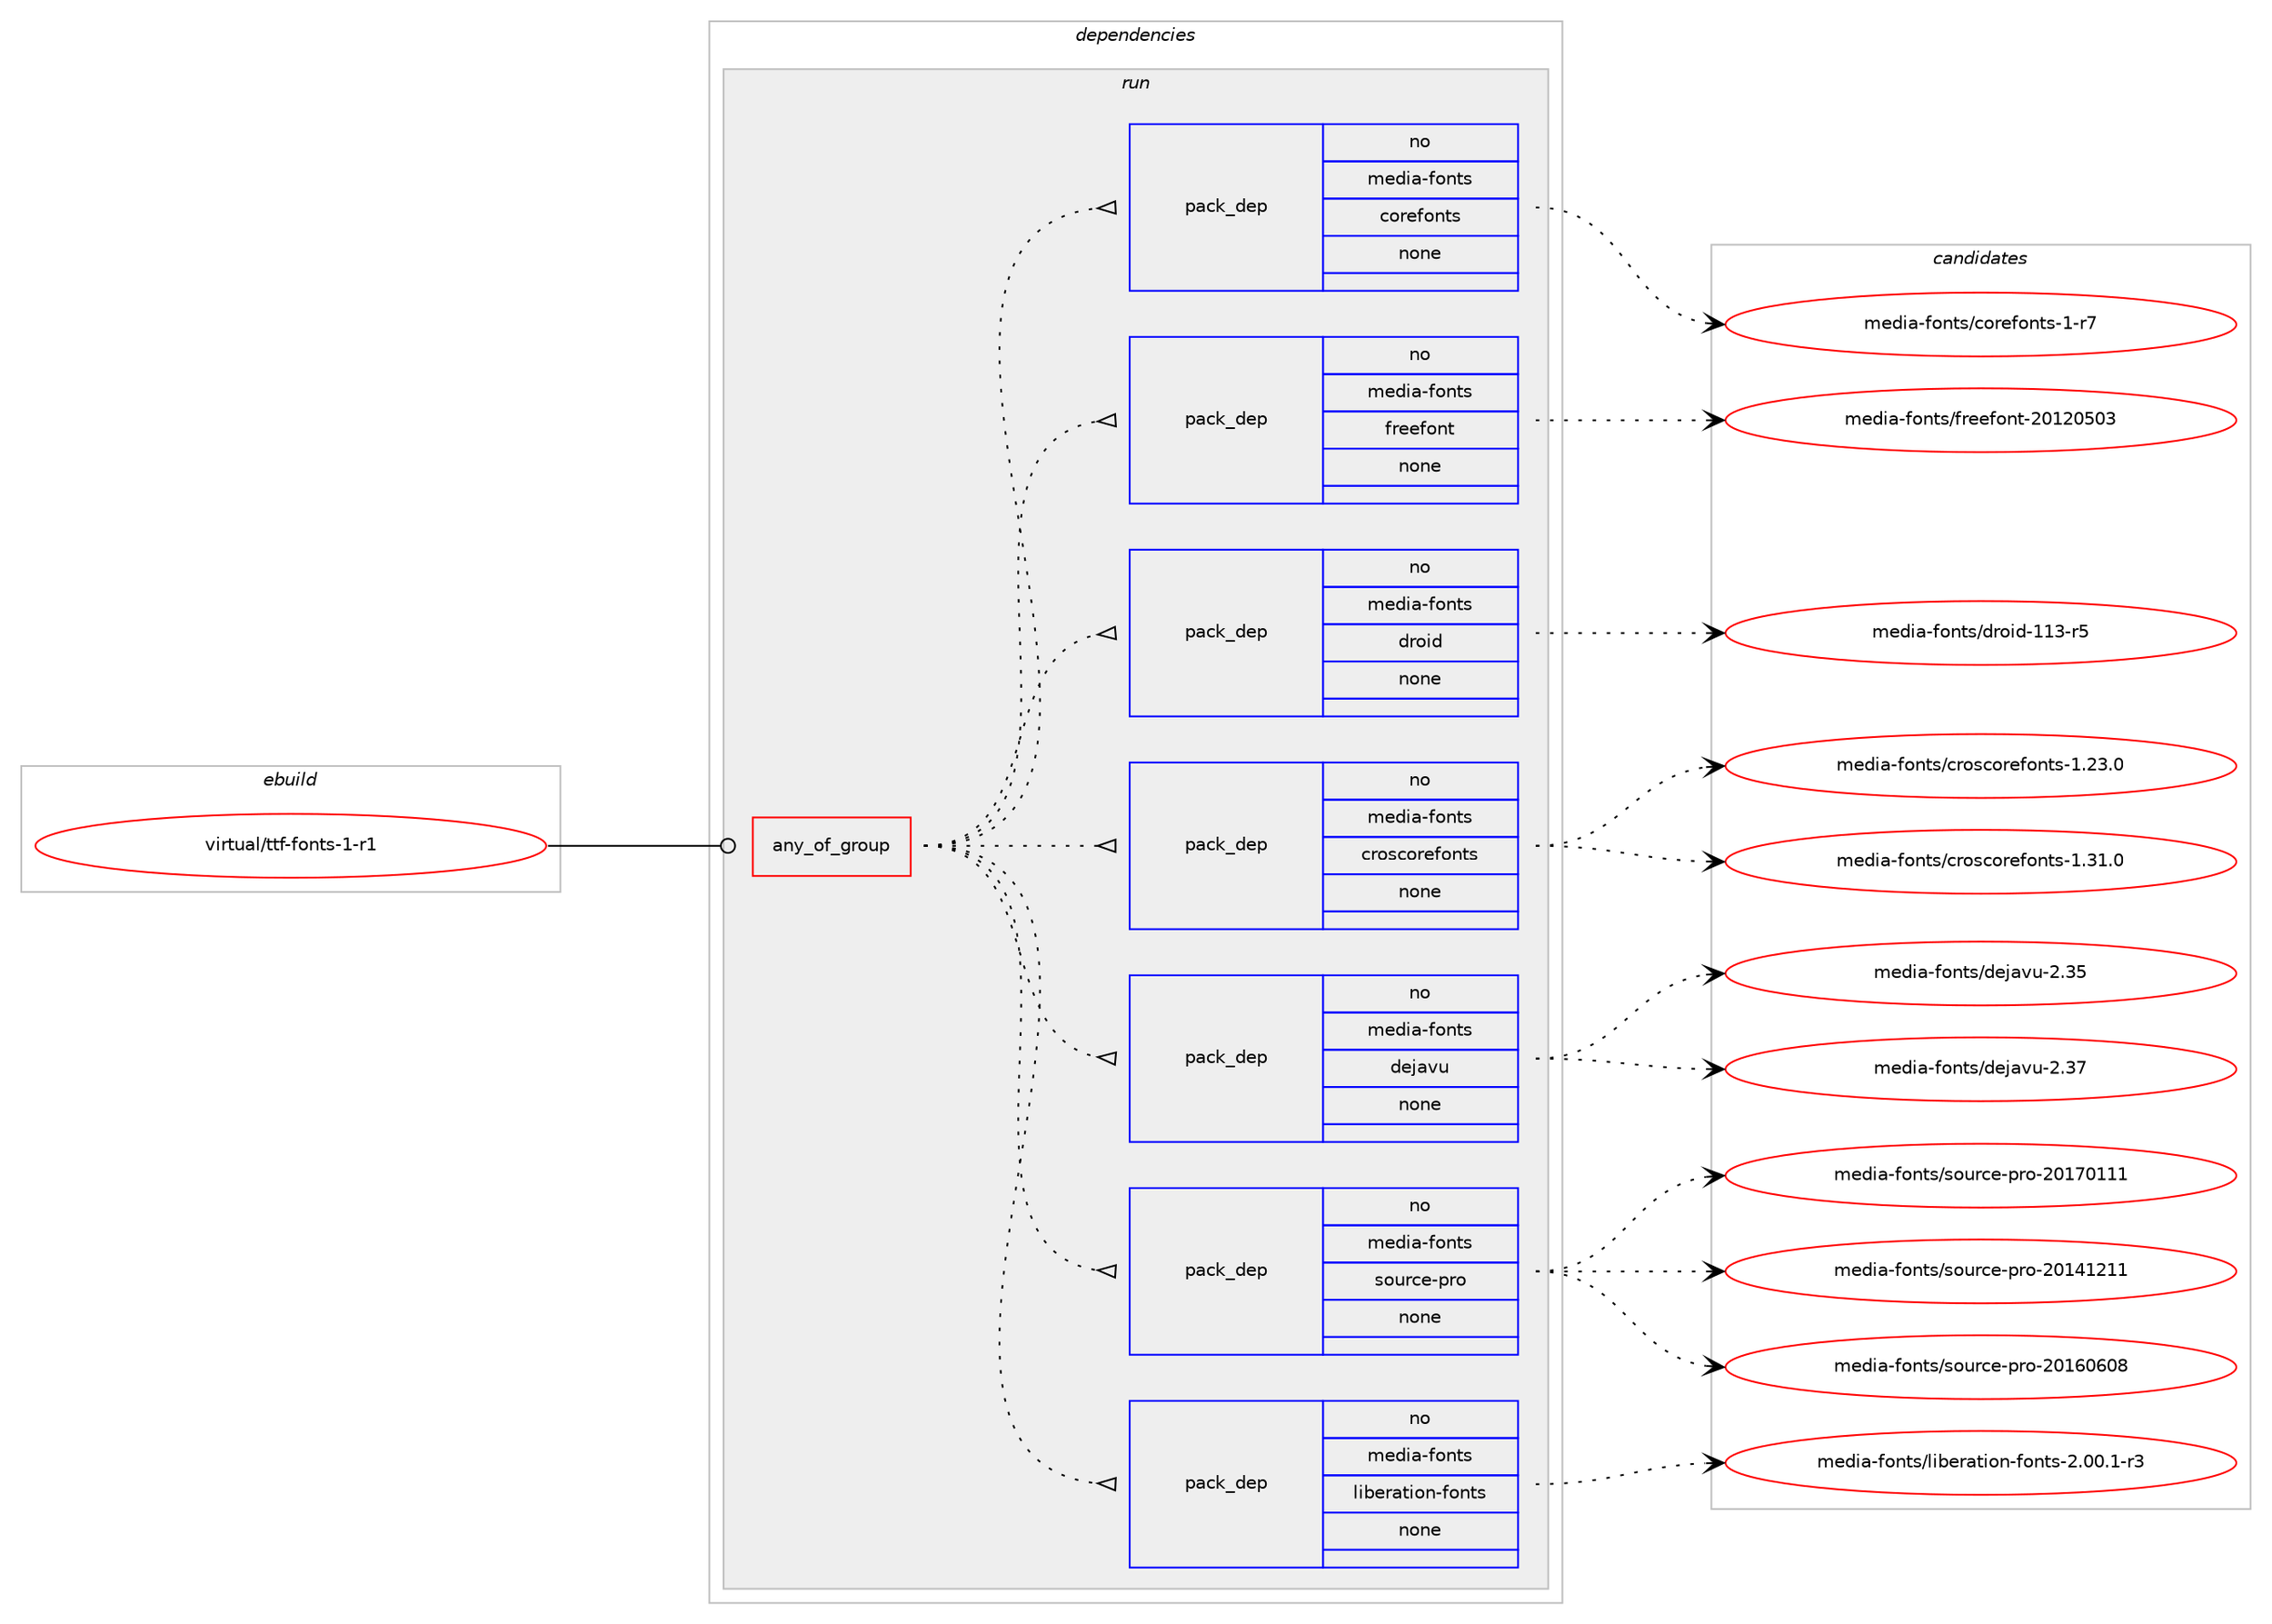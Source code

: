 digraph prolog {

# *************
# Graph options
# *************

newrank=true;
concentrate=true;
compound=true;
graph [rankdir=LR,fontname=Helvetica,fontsize=10,ranksep=1.5];#, ranksep=2.5, nodesep=0.2];
edge  [arrowhead=vee];
node  [fontname=Helvetica,fontsize=10];

# **********
# The ebuild
# **********

subgraph cluster_leftcol {
color=gray;
rank=same;
label=<<i>ebuild</i>>;
id [label="virtual/ttf-fonts-1-r1", color=red, width=4, href="../virtual/ttf-fonts-1-r1.svg"];
}

# ****************
# The dependencies
# ****************

subgraph cluster_midcol {
color=gray;
label=<<i>dependencies</i>>;
subgraph cluster_compile {
fillcolor="#eeeeee";
style=filled;
label=<<i>compile</i>>;
}
subgraph cluster_compileandrun {
fillcolor="#eeeeee";
style=filled;
label=<<i>compile and run</i>>;
}
subgraph cluster_run {
fillcolor="#eeeeee";
style=filled;
label=<<i>run</i>>;
subgraph any28110 {
dependency1743292 [label=<<TABLE BORDER="0" CELLBORDER="1" CELLSPACING="0" CELLPADDING="4"><TR><TD CELLPADDING="10">any_of_group</TD></TR></TABLE>>, shape=none, color=red];subgraph pack1251381 {
dependency1743293 [label=<<TABLE BORDER="0" CELLBORDER="1" CELLSPACING="0" CELLPADDING="4" WIDTH="220"><TR><TD ROWSPAN="6" CELLPADDING="30">pack_dep</TD></TR><TR><TD WIDTH="110">no</TD></TR><TR><TD>media-fonts</TD></TR><TR><TD>liberation-fonts</TD></TR><TR><TD>none</TD></TR><TR><TD></TD></TR></TABLE>>, shape=none, color=blue];
}
dependency1743292:e -> dependency1743293:w [weight=20,style="dotted",arrowhead="oinv"];
subgraph pack1251382 {
dependency1743294 [label=<<TABLE BORDER="0" CELLBORDER="1" CELLSPACING="0" CELLPADDING="4" WIDTH="220"><TR><TD ROWSPAN="6" CELLPADDING="30">pack_dep</TD></TR><TR><TD WIDTH="110">no</TD></TR><TR><TD>media-fonts</TD></TR><TR><TD>source-pro</TD></TR><TR><TD>none</TD></TR><TR><TD></TD></TR></TABLE>>, shape=none, color=blue];
}
dependency1743292:e -> dependency1743294:w [weight=20,style="dotted",arrowhead="oinv"];
subgraph pack1251383 {
dependency1743295 [label=<<TABLE BORDER="0" CELLBORDER="1" CELLSPACING="0" CELLPADDING="4" WIDTH="220"><TR><TD ROWSPAN="6" CELLPADDING="30">pack_dep</TD></TR><TR><TD WIDTH="110">no</TD></TR><TR><TD>media-fonts</TD></TR><TR><TD>dejavu</TD></TR><TR><TD>none</TD></TR><TR><TD></TD></TR></TABLE>>, shape=none, color=blue];
}
dependency1743292:e -> dependency1743295:w [weight=20,style="dotted",arrowhead="oinv"];
subgraph pack1251384 {
dependency1743296 [label=<<TABLE BORDER="0" CELLBORDER="1" CELLSPACING="0" CELLPADDING="4" WIDTH="220"><TR><TD ROWSPAN="6" CELLPADDING="30">pack_dep</TD></TR><TR><TD WIDTH="110">no</TD></TR><TR><TD>media-fonts</TD></TR><TR><TD>croscorefonts</TD></TR><TR><TD>none</TD></TR><TR><TD></TD></TR></TABLE>>, shape=none, color=blue];
}
dependency1743292:e -> dependency1743296:w [weight=20,style="dotted",arrowhead="oinv"];
subgraph pack1251385 {
dependency1743297 [label=<<TABLE BORDER="0" CELLBORDER="1" CELLSPACING="0" CELLPADDING="4" WIDTH="220"><TR><TD ROWSPAN="6" CELLPADDING="30">pack_dep</TD></TR><TR><TD WIDTH="110">no</TD></TR><TR><TD>media-fonts</TD></TR><TR><TD>droid</TD></TR><TR><TD>none</TD></TR><TR><TD></TD></TR></TABLE>>, shape=none, color=blue];
}
dependency1743292:e -> dependency1743297:w [weight=20,style="dotted",arrowhead="oinv"];
subgraph pack1251386 {
dependency1743298 [label=<<TABLE BORDER="0" CELLBORDER="1" CELLSPACING="0" CELLPADDING="4" WIDTH="220"><TR><TD ROWSPAN="6" CELLPADDING="30">pack_dep</TD></TR><TR><TD WIDTH="110">no</TD></TR><TR><TD>media-fonts</TD></TR><TR><TD>freefont</TD></TR><TR><TD>none</TD></TR><TR><TD></TD></TR></TABLE>>, shape=none, color=blue];
}
dependency1743292:e -> dependency1743298:w [weight=20,style="dotted",arrowhead="oinv"];
subgraph pack1251387 {
dependency1743299 [label=<<TABLE BORDER="0" CELLBORDER="1" CELLSPACING="0" CELLPADDING="4" WIDTH="220"><TR><TD ROWSPAN="6" CELLPADDING="30">pack_dep</TD></TR><TR><TD WIDTH="110">no</TD></TR><TR><TD>media-fonts</TD></TR><TR><TD>corefonts</TD></TR><TR><TD>none</TD></TR><TR><TD></TD></TR></TABLE>>, shape=none, color=blue];
}
dependency1743292:e -> dependency1743299:w [weight=20,style="dotted",arrowhead="oinv"];
}
id:e -> dependency1743292:w [weight=20,style="solid",arrowhead="odot"];
}
}

# **************
# The candidates
# **************

subgraph cluster_choices {
rank=same;
color=gray;
label=<<i>candidates</i>>;

subgraph choice1251381 {
color=black;
nodesep=1;
choice109101100105974510211111011611547108105981011149711610511111045102111110116115455046484846494511451 [label="media-fonts/liberation-fonts-2.00.1-r3", color=red, width=4,href="../media-fonts/liberation-fonts-2.00.1-r3.svg"];
dependency1743293:e -> choice109101100105974510211111011611547108105981011149711610511111045102111110116115455046484846494511451:w [style=dotted,weight="100"];
}
subgraph choice1251382 {
color=black;
nodesep=1;
choice1091011001059745102111110116115471151111171149910145112114111455048495249504949 [label="media-fonts/source-pro-20141211", color=red, width=4,href="../media-fonts/source-pro-20141211.svg"];
choice1091011001059745102111110116115471151111171149910145112114111455048495448544856 [label="media-fonts/source-pro-20160608", color=red, width=4,href="../media-fonts/source-pro-20160608.svg"];
choice1091011001059745102111110116115471151111171149910145112114111455048495548494949 [label="media-fonts/source-pro-20170111", color=red, width=4,href="../media-fonts/source-pro-20170111.svg"];
dependency1743294:e -> choice1091011001059745102111110116115471151111171149910145112114111455048495249504949:w [style=dotted,weight="100"];
dependency1743294:e -> choice1091011001059745102111110116115471151111171149910145112114111455048495448544856:w [style=dotted,weight="100"];
dependency1743294:e -> choice1091011001059745102111110116115471151111171149910145112114111455048495548494949:w [style=dotted,weight="100"];
}
subgraph choice1251383 {
color=black;
nodesep=1;
choice109101100105974510211111011611547100101106971181174550465153 [label="media-fonts/dejavu-2.35", color=red, width=4,href="../media-fonts/dejavu-2.35.svg"];
choice109101100105974510211111011611547100101106971181174550465155 [label="media-fonts/dejavu-2.37", color=red, width=4,href="../media-fonts/dejavu-2.37.svg"];
dependency1743295:e -> choice109101100105974510211111011611547100101106971181174550465153:w [style=dotted,weight="100"];
dependency1743295:e -> choice109101100105974510211111011611547100101106971181174550465155:w [style=dotted,weight="100"];
}
subgraph choice1251384 {
color=black;
nodesep=1;
choice109101100105974510211111011611547991141111159911111410110211111011611545494650514648 [label="media-fonts/croscorefonts-1.23.0", color=red, width=4,href="../media-fonts/croscorefonts-1.23.0.svg"];
choice109101100105974510211111011611547991141111159911111410110211111011611545494651494648 [label="media-fonts/croscorefonts-1.31.0", color=red, width=4,href="../media-fonts/croscorefonts-1.31.0.svg"];
dependency1743296:e -> choice109101100105974510211111011611547991141111159911111410110211111011611545494650514648:w [style=dotted,weight="100"];
dependency1743296:e -> choice109101100105974510211111011611547991141111159911111410110211111011611545494651494648:w [style=dotted,weight="100"];
}
subgraph choice1251385 {
color=black;
nodesep=1;
choice109101100105974510211111011611547100114111105100454949514511453 [label="media-fonts/droid-113-r5", color=red, width=4,href="../media-fonts/droid-113-r5.svg"];
dependency1743297:e -> choice109101100105974510211111011611547100114111105100454949514511453:w [style=dotted,weight="100"];
}
subgraph choice1251386 {
color=black;
nodesep=1;
choice109101100105974510211111011611547102114101101102111110116455048495048534851 [label="media-fonts/freefont-20120503", color=red, width=4,href="../media-fonts/freefont-20120503.svg"];
dependency1743298:e -> choice109101100105974510211111011611547102114101101102111110116455048495048534851:w [style=dotted,weight="100"];
}
subgraph choice1251387 {
color=black;
nodesep=1;
choice1091011001059745102111110116115479911111410110211111011611545494511455 [label="media-fonts/corefonts-1-r7", color=red, width=4,href="../media-fonts/corefonts-1-r7.svg"];
dependency1743299:e -> choice1091011001059745102111110116115479911111410110211111011611545494511455:w [style=dotted,weight="100"];
}
}

}
